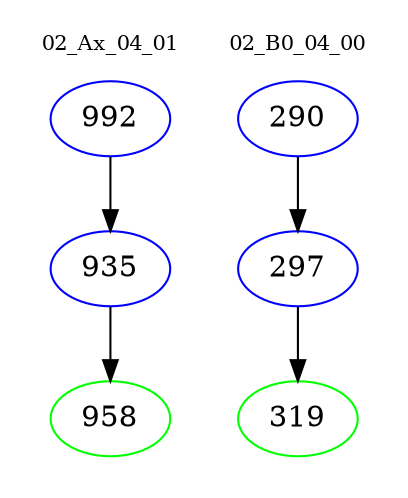 digraph{
subgraph cluster_0 {
color = white
label = "02_Ax_04_01";
fontsize=10;
T0_992 [label="992", color="blue"]
T0_992 -> T0_935 [color="black"]
T0_935 [label="935", color="blue"]
T0_935 -> T0_958 [color="black"]
T0_958 [label="958", color="green"]
}
subgraph cluster_1 {
color = white
label = "02_B0_04_00";
fontsize=10;
T1_290 [label="290", color="blue"]
T1_290 -> T1_297 [color="black"]
T1_297 [label="297", color="blue"]
T1_297 -> T1_319 [color="black"]
T1_319 [label="319", color="green"]
}
}
